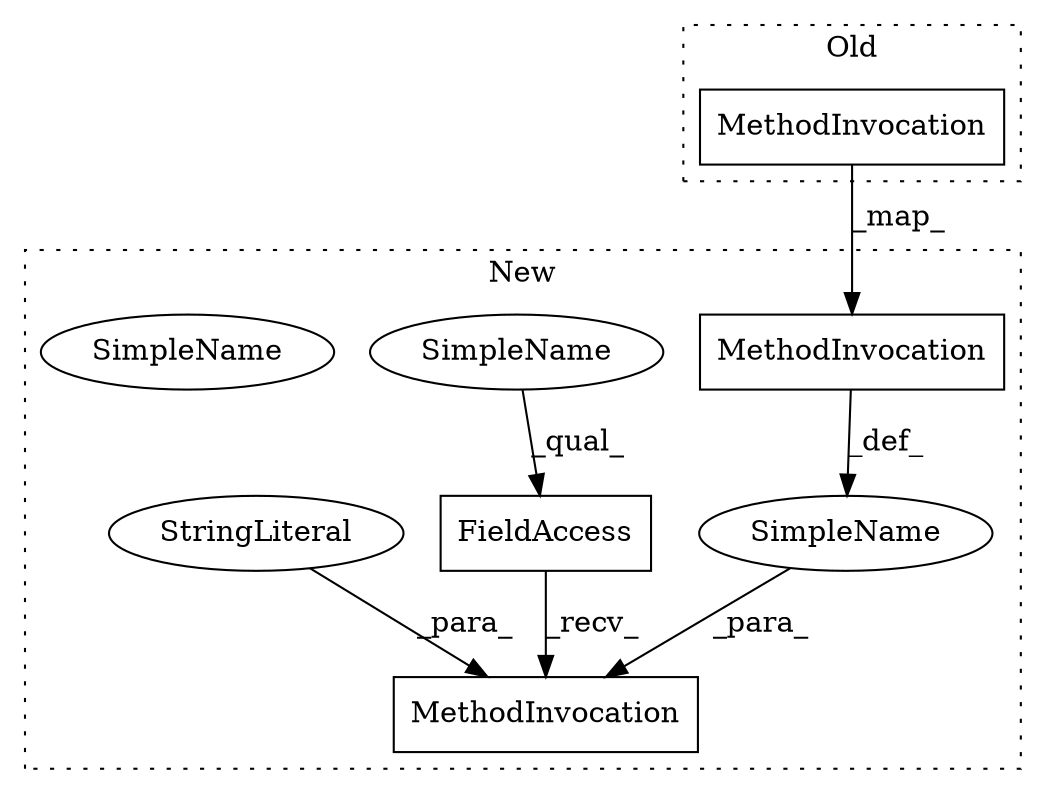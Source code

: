 digraph G {
subgraph cluster0 {
3 [label="MethodInvocation" a="32" s="9515,9561" l="12,1" shape="box"];
label = "Old";
style="dotted";
}
subgraph cluster1 {
1 [label="FieldAccess" a="22" s="9866" l="7" shape="box"];
2 [label="MethodInvocation" a="32" s="9896,9942" l="12,1" shape="box"];
4 [label="MethodInvocation" a="32" s="9874,9943" l="5,1" shape="box"];
5 [label="SimpleName" a="42" s="9866" l="2" shape="ellipse"];
6 [label="SimpleName" a="42" s="9866" l="2" shape="ellipse"];
7 [label="SimpleName" a="42" s="" l="" shape="ellipse"];
8 [label="StringLiteral" a="45" s="9887" l="4" shape="ellipse"];
label = "New";
style="dotted";
}
1 -> 4 [label="_recv_"];
2 -> 7 [label="_def_"];
3 -> 2 [label="_map_"];
5 -> 1 [label="_qual_"];
7 -> 4 [label="_para_"];
8 -> 4 [label="_para_"];
}